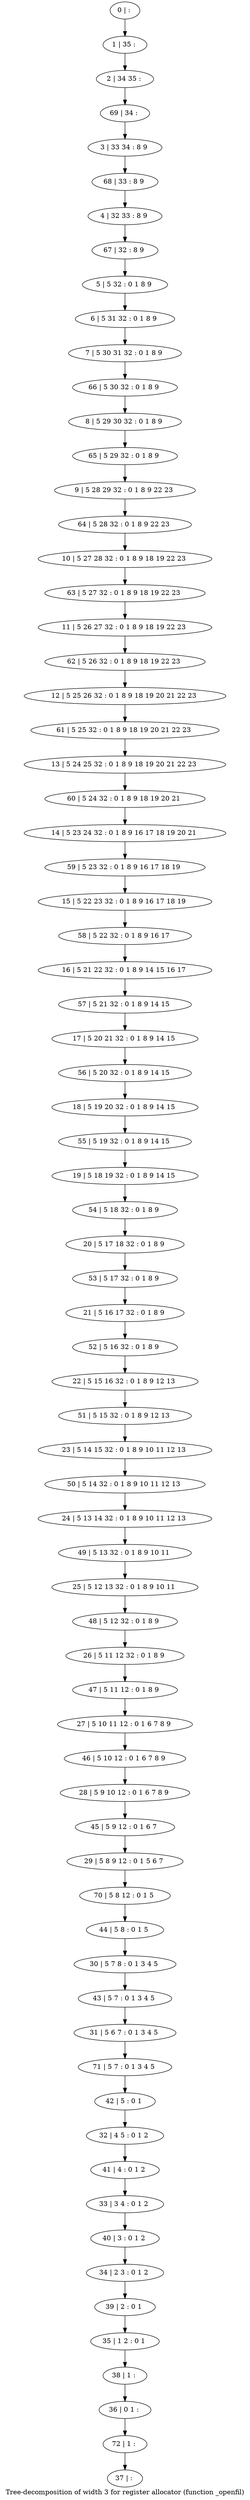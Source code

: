 digraph G {
graph [label="Tree-decomposition of width 3 for register allocator (function _openfil)"]
0[label="0 | : "];
1[label="1 | 35 : "];
2[label="2 | 34 35 : "];
3[label="3 | 33 34 : 8 9 "];
4[label="4 | 32 33 : 8 9 "];
5[label="5 | 5 32 : 0 1 8 9 "];
6[label="6 | 5 31 32 : 0 1 8 9 "];
7[label="7 | 5 30 31 32 : 0 1 8 9 "];
8[label="8 | 5 29 30 32 : 0 1 8 9 "];
9[label="9 | 5 28 29 32 : 0 1 8 9 22 23 "];
10[label="10 | 5 27 28 32 : 0 1 8 9 18 19 22 23 "];
11[label="11 | 5 26 27 32 : 0 1 8 9 18 19 22 23 "];
12[label="12 | 5 25 26 32 : 0 1 8 9 18 19 20 21 22 23 "];
13[label="13 | 5 24 25 32 : 0 1 8 9 18 19 20 21 22 23 "];
14[label="14 | 5 23 24 32 : 0 1 8 9 16 17 18 19 20 21 "];
15[label="15 | 5 22 23 32 : 0 1 8 9 16 17 18 19 "];
16[label="16 | 5 21 22 32 : 0 1 8 9 14 15 16 17 "];
17[label="17 | 5 20 21 32 : 0 1 8 9 14 15 "];
18[label="18 | 5 19 20 32 : 0 1 8 9 14 15 "];
19[label="19 | 5 18 19 32 : 0 1 8 9 14 15 "];
20[label="20 | 5 17 18 32 : 0 1 8 9 "];
21[label="21 | 5 16 17 32 : 0 1 8 9 "];
22[label="22 | 5 15 16 32 : 0 1 8 9 12 13 "];
23[label="23 | 5 14 15 32 : 0 1 8 9 10 11 12 13 "];
24[label="24 | 5 13 14 32 : 0 1 8 9 10 11 12 13 "];
25[label="25 | 5 12 13 32 : 0 1 8 9 10 11 "];
26[label="26 | 5 11 12 32 : 0 1 8 9 "];
27[label="27 | 5 10 11 12 : 0 1 6 7 8 9 "];
28[label="28 | 5 9 10 12 : 0 1 6 7 8 9 "];
29[label="29 | 5 8 9 12 : 0 1 5 6 7 "];
30[label="30 | 5 7 8 : 0 1 3 4 5 "];
31[label="31 | 5 6 7 : 0 1 3 4 5 "];
32[label="32 | 4 5 : 0 1 2 "];
33[label="33 | 3 4 : 0 1 2 "];
34[label="34 | 2 3 : 0 1 2 "];
35[label="35 | 1 2 : 0 1 "];
36[label="36 | 0 1 : "];
37[label="37 | : "];
38[label="38 | 1 : "];
39[label="39 | 2 : 0 1 "];
40[label="40 | 3 : 0 1 2 "];
41[label="41 | 4 : 0 1 2 "];
42[label="42 | 5 : 0 1 "];
43[label="43 | 5 7 : 0 1 3 4 5 "];
44[label="44 | 5 8 : 0 1 5 "];
45[label="45 | 5 9 12 : 0 1 6 7 "];
46[label="46 | 5 10 12 : 0 1 6 7 8 9 "];
47[label="47 | 5 11 12 : 0 1 8 9 "];
48[label="48 | 5 12 32 : 0 1 8 9 "];
49[label="49 | 5 13 32 : 0 1 8 9 10 11 "];
50[label="50 | 5 14 32 : 0 1 8 9 10 11 12 13 "];
51[label="51 | 5 15 32 : 0 1 8 9 12 13 "];
52[label="52 | 5 16 32 : 0 1 8 9 "];
53[label="53 | 5 17 32 : 0 1 8 9 "];
54[label="54 | 5 18 32 : 0 1 8 9 "];
55[label="55 | 5 19 32 : 0 1 8 9 14 15 "];
56[label="56 | 5 20 32 : 0 1 8 9 14 15 "];
57[label="57 | 5 21 32 : 0 1 8 9 14 15 "];
58[label="58 | 5 22 32 : 0 1 8 9 16 17 "];
59[label="59 | 5 23 32 : 0 1 8 9 16 17 18 19 "];
60[label="60 | 5 24 32 : 0 1 8 9 18 19 20 21 "];
61[label="61 | 5 25 32 : 0 1 8 9 18 19 20 21 22 23 "];
62[label="62 | 5 26 32 : 0 1 8 9 18 19 22 23 "];
63[label="63 | 5 27 32 : 0 1 8 9 18 19 22 23 "];
64[label="64 | 5 28 32 : 0 1 8 9 22 23 "];
65[label="65 | 5 29 32 : 0 1 8 9 "];
66[label="66 | 5 30 32 : 0 1 8 9 "];
67[label="67 | 32 : 8 9 "];
68[label="68 | 33 : 8 9 "];
69[label="69 | 34 : "];
70[label="70 | 5 8 12 : 0 1 5 "];
71[label="71 | 5 7 : 0 1 3 4 5 "];
72[label="72 | 1 : "];
0->1 ;
1->2 ;
5->6 ;
6->7 ;
38->36 ;
35->38 ;
39->35 ;
34->39 ;
40->34 ;
33->40 ;
41->33 ;
32->41 ;
42->32 ;
43->31 ;
30->43 ;
44->30 ;
45->29 ;
28->45 ;
46->28 ;
27->46 ;
47->27 ;
26->47 ;
48->26 ;
25->48 ;
49->25 ;
24->49 ;
50->24 ;
23->50 ;
51->23 ;
22->51 ;
52->22 ;
21->52 ;
53->21 ;
20->53 ;
54->20 ;
19->54 ;
55->19 ;
18->55 ;
56->18 ;
17->56 ;
57->17 ;
16->57 ;
58->16 ;
15->58 ;
59->15 ;
14->59 ;
60->14 ;
13->60 ;
61->13 ;
12->61 ;
62->12 ;
11->62 ;
63->11 ;
10->63 ;
64->10 ;
9->64 ;
65->9 ;
8->65 ;
66->8 ;
7->66 ;
67->5 ;
4->67 ;
68->4 ;
3->68 ;
69->3 ;
2->69 ;
70->44 ;
29->70 ;
71->42 ;
31->71 ;
72->37 ;
36->72 ;
}
